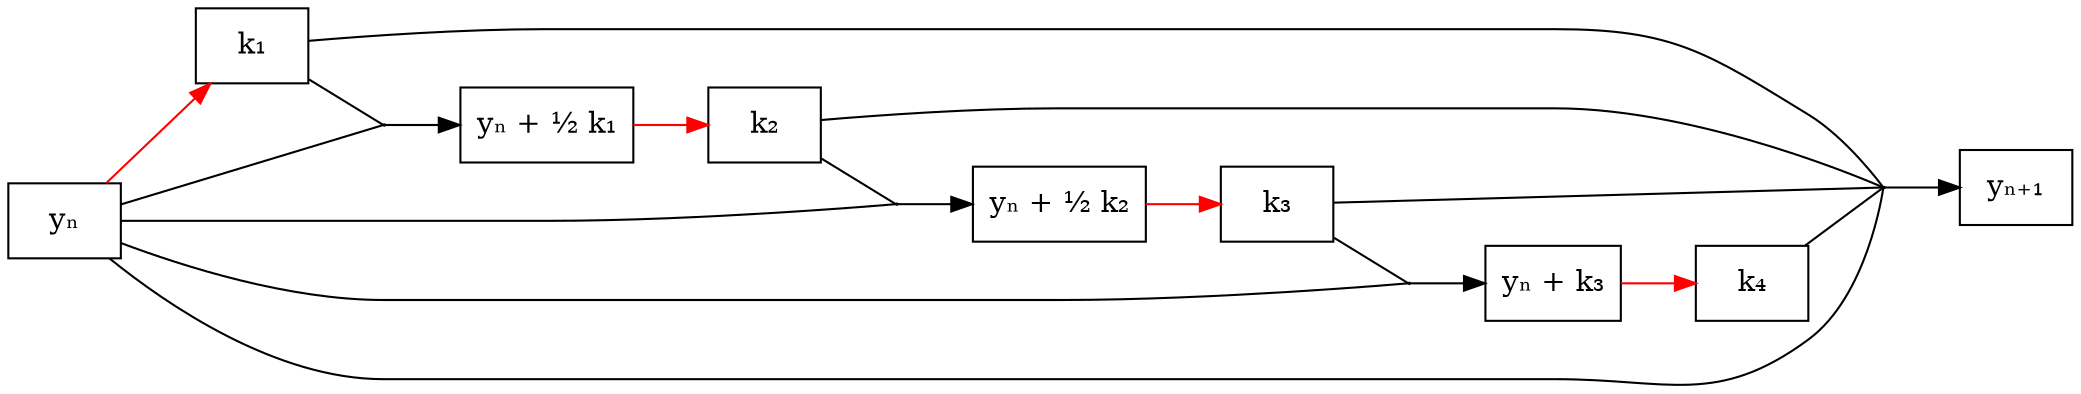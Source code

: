 Digraph calc {
    // layout=neato;
    rankdir=LR;
    // node [nodesep=.1,ranksep=0.1,shape="rect"];
    node [shape="rect"];
    y [label="yₙ"];
    k1 [label="k₁"];
    k2 [label="k₂"];
    k3 [label="k₃"];
    k4 [label="k₄"];

    // ½
    ypk1 [label="yₙ + ½ k₁"];
    ypk2 [label="yₙ + ½ k₂"];
    ypk3 [label="yₙ + k₃"];
    // ypk4 [label="yₙ + k₄"];
    ynp1 [label="yₙ₊₁"];

    edge [color="red"];
    y -> k1;
    ypk1 -> k2;
    ypk2 -> k3;
    ypk3 -> k4;

    node [width=0.01,height=0.01,shape="point"];
    a1;
    a2;
    a3;
    // a4;
    // a5;
    a6;

    edge [color="black"];
    {y,k1} -> a1 [dir=none]; a1 -> ypk1;
    {y,k2} -> a2 [dir=none]; a2 -> ypk2;
    {y,k3} -> a3 [dir=none]; a3 -> ypk3;

    {y,k1,k2,k3,k4} -> a6 [dir=none];
    a6 -> ynp1;
}
